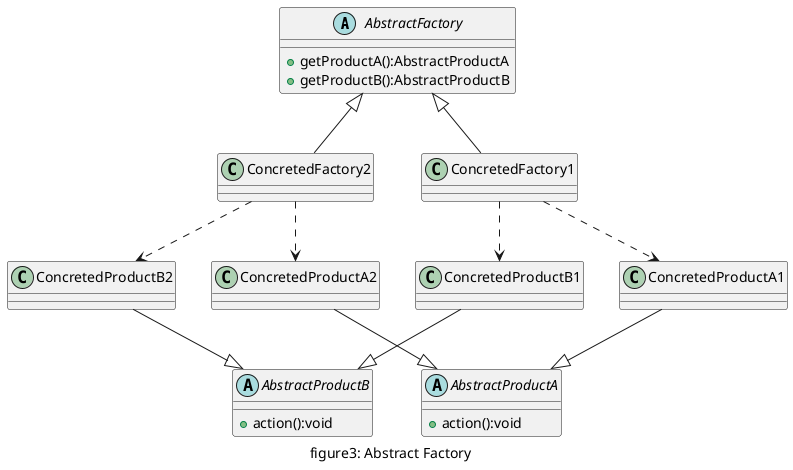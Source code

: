 @startuml "figure3_abstractfactory"
caption figure3: Abstract Factory

abstract class AbstractFactory{
  + getProductA():AbstractProductA
  + getProductB():AbstractProductB
}
abstract class AbstractProductA{
  + action():void
}
abstract class AbstractProductB{
  + action():void
}

class ConcretedFactory1{  
}
class ConcretedFactory2{
}

class ConcretedProductA1{
}
class ConcretedProductB1{
}

class ConcretedProductA2{
}
class ConcretedProductB2{
}

AbstractFactory <|-- ConcretedFactory1
AbstractFactory <|-- ConcretedFactory2

AbstractProductA <|-up- ConcretedProductA1
AbstractProductA <|-up- ConcretedProductA2
AbstractProductB <|-up- ConcretedProductB1
AbstractProductB <|-up- ConcretedProductB2

ConcretedFactory1 ..> ConcretedProductA1
ConcretedFactory2 ..> ConcretedProductA2

ConcretedFactory1 ..> ConcretedProductB1
ConcretedFactory2 ..> ConcretedProductB2
@enduml